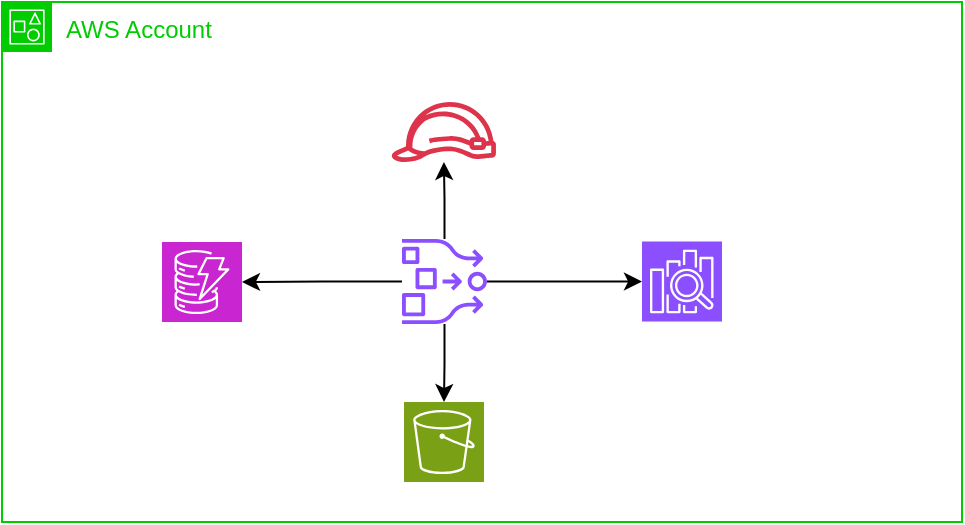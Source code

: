 <mxfile version="23.1.3" type="github">
  <diagram name="Page-1" id="gwU2asA1hh6o9-2-Mklm">
    <mxGraphModel dx="746" dy="459" grid="1" gridSize="10" guides="1" tooltips="1" connect="1" arrows="1" fold="1" page="1" pageScale="1" pageWidth="850" pageHeight="1100" math="0" shadow="0">
      <root>
        <mxCell id="0" />
        <mxCell id="1" parent="0" />
        <mxCell id="X_0Gia4ZzmuKpW6cI6OQ-1" value="&lt;font color=&quot;#00cc00&quot;&gt;AWS Account&lt;/font&gt;" style="points=[[0,0],[0.25,0],[0.5,0],[0.75,0],[1,0],[1,0.25],[1,0.5],[1,0.75],[1,1],[0.75,1],[0.5,1],[0.25,1],[0,1],[0,0.75],[0,0.5],[0,0.25]];outlineConnect=0;gradientColor=none;html=1;whiteSpace=wrap;fontSize=12;fontStyle=0;container=1;pointerEvents=0;collapsible=0;recursiveResize=0;shape=mxgraph.aws4.group;grIcon=mxgraph.aws4.group_account;strokeColor=#00CC00;fillColor=none;verticalAlign=top;align=left;spacingLeft=30;fontColor=#CD2264;dashed=0;" vertex="1" parent="1">
          <mxGeometry x="160" y="120" width="480" height="260" as="geometry" />
        </mxCell>
        <mxCell id="X_0Gia4ZzmuKpW6cI6OQ-3" value="" style="sketch=0;points=[[0,0,0],[0.25,0,0],[0.5,0,0],[0.75,0,0],[1,0,0],[0,1,0],[0.25,1,0],[0.5,1,0],[0.75,1,0],[1,1,0],[0,0.25,0],[0,0.5,0],[0,0.75,0],[1,0.25,0],[1,0.5,0],[1,0.75,0]];outlineConnect=0;fontColor=#232F3E;fillColor=#8C4FFF;strokeColor=#ffffff;dashed=0;verticalLabelPosition=bottom;verticalAlign=top;align=center;html=1;fontSize=12;fontStyle=0;aspect=fixed;shape=mxgraph.aws4.resourceIcon;resIcon=mxgraph.aws4.elasticsearch_service;" vertex="1" parent="X_0Gia4ZzmuKpW6cI6OQ-1">
          <mxGeometry x="320" y="119.75" width="40" height="40" as="geometry" />
        </mxCell>
        <mxCell id="X_0Gia4ZzmuKpW6cI6OQ-4" value="" style="sketch=0;points=[[0,0,0],[0.25,0,0],[0.5,0,0],[0.75,0,0],[1,0,0],[0,1,0],[0.25,1,0],[0.5,1,0],[0.75,1,0],[1,1,0],[0,0.25,0],[0,0.5,0],[0,0.75,0],[1,0.25,0],[1,0.5,0],[1,0.75,0]];outlineConnect=0;fontColor=#232F3E;fillColor=#C925D1;strokeColor=#ffffff;dashed=0;verticalLabelPosition=bottom;verticalAlign=top;align=center;html=1;fontSize=12;fontStyle=0;aspect=fixed;shape=mxgraph.aws4.resourceIcon;resIcon=mxgraph.aws4.dynamodb;" vertex="1" parent="X_0Gia4ZzmuKpW6cI6OQ-1">
          <mxGeometry x="80" y="120" width="40" height="40" as="geometry" />
        </mxCell>
        <mxCell id="X_0Gia4ZzmuKpW6cI6OQ-8" style="edgeStyle=orthogonalEdgeStyle;rounded=0;orthogonalLoop=1;jettySize=auto;html=1;" edge="1" parent="X_0Gia4ZzmuKpW6cI6OQ-1" source="X_0Gia4ZzmuKpW6cI6OQ-5" target="X_0Gia4ZzmuKpW6cI6OQ-4">
          <mxGeometry relative="1" as="geometry" />
        </mxCell>
        <mxCell id="X_0Gia4ZzmuKpW6cI6OQ-9" style="edgeStyle=orthogonalEdgeStyle;rounded=0;orthogonalLoop=1;jettySize=auto;html=1;" edge="1" parent="X_0Gia4ZzmuKpW6cI6OQ-1" source="X_0Gia4ZzmuKpW6cI6OQ-5" target="X_0Gia4ZzmuKpW6cI6OQ-6">
          <mxGeometry relative="1" as="geometry" />
        </mxCell>
        <mxCell id="X_0Gia4ZzmuKpW6cI6OQ-10" style="edgeStyle=orthogonalEdgeStyle;rounded=0;orthogonalLoop=1;jettySize=auto;html=1;" edge="1" parent="X_0Gia4ZzmuKpW6cI6OQ-1" source="X_0Gia4ZzmuKpW6cI6OQ-5" target="X_0Gia4ZzmuKpW6cI6OQ-3">
          <mxGeometry relative="1" as="geometry" />
        </mxCell>
        <mxCell id="X_0Gia4ZzmuKpW6cI6OQ-11" style="edgeStyle=orthogonalEdgeStyle;rounded=0;orthogonalLoop=1;jettySize=auto;html=1;" edge="1" parent="X_0Gia4ZzmuKpW6cI6OQ-1" source="X_0Gia4ZzmuKpW6cI6OQ-5" target="X_0Gia4ZzmuKpW6cI6OQ-7">
          <mxGeometry relative="1" as="geometry" />
        </mxCell>
        <mxCell id="X_0Gia4ZzmuKpW6cI6OQ-5" value="" style="sketch=0;outlineConnect=0;fontColor=#232F3E;gradientColor=none;fillColor=#8C4FFF;strokeColor=none;dashed=0;verticalLabelPosition=bottom;verticalAlign=top;align=center;html=1;fontSize=12;fontStyle=0;aspect=fixed;pointerEvents=1;shape=mxgraph.aws4.opensearch_ingestion;" vertex="1" parent="X_0Gia4ZzmuKpW6cI6OQ-1">
          <mxGeometry x="200" y="118.5" width="42.5" height="42.5" as="geometry" />
        </mxCell>
        <mxCell id="X_0Gia4ZzmuKpW6cI6OQ-6" value="" style="sketch=0;points=[[0,0,0],[0.25,0,0],[0.5,0,0],[0.75,0,0],[1,0,0],[0,1,0],[0.25,1,0],[0.5,1,0],[0.75,1,0],[1,1,0],[0,0.25,0],[0,0.5,0],[0,0.75,0],[1,0.25,0],[1,0.5,0],[1,0.75,0]];outlineConnect=0;fontColor=#232F3E;fillColor=#7AA116;strokeColor=#ffffff;dashed=0;verticalLabelPosition=bottom;verticalAlign=top;align=center;html=1;fontSize=12;fontStyle=0;aspect=fixed;shape=mxgraph.aws4.resourceIcon;resIcon=mxgraph.aws4.s3;" vertex="1" parent="X_0Gia4ZzmuKpW6cI6OQ-1">
          <mxGeometry x="201" y="200" width="40" height="40" as="geometry" />
        </mxCell>
        <mxCell id="X_0Gia4ZzmuKpW6cI6OQ-7" value="" style="sketch=0;outlineConnect=0;fontColor=#232F3E;gradientColor=none;fillColor=#DD344C;strokeColor=none;dashed=0;verticalLabelPosition=bottom;verticalAlign=top;align=center;html=1;fontSize=12;fontStyle=0;aspect=fixed;pointerEvents=1;shape=mxgraph.aws4.role;" vertex="1" parent="X_0Gia4ZzmuKpW6cI6OQ-1">
          <mxGeometry x="194.32" y="50" width="53.18" height="30" as="geometry" />
        </mxCell>
      </root>
    </mxGraphModel>
  </diagram>
</mxfile>
